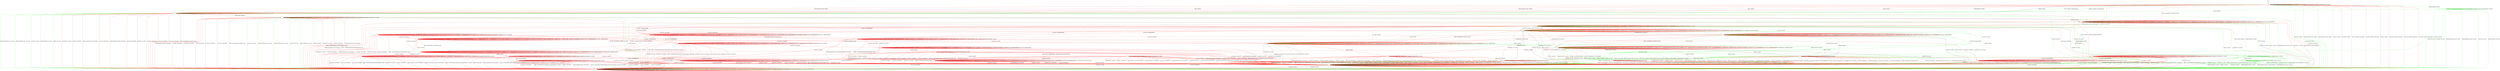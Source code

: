 digraph "" {
	graph ["Incoming time"=0.15801620483398438,
		"Outgoing time"=0.22756004333496094,
		Output="{'States': 36, 'Transitions': 837, 'Filename': '../results/ssh/OpenSSH-DropBear-cvc4-5.dot'}",
		Reference="{'States': 32, 'Transitions': 683, 'Filename': '../subjects/ssh/OpenSSH.dot'}",
		Solver=cvc4,
		Updated="{'States': 18, 'Transitions': 222, 'Filename': '../subjects/ssh/DropBear.dot'}",
		"f-measure"=0.15027624309392265,
		precision=0.3063063063063063,
		recall=0.09956076134699854
	];
	a -> a	[key=0,
		label="CH_CLOSE / CH_NONE"];
	a -> a	[key=1,
		label="CH_REQUEST_PTY / CH_NONE"];
	a -> a	[key=2,
		label="CH_EOF / CH_NONE"];
	a -> a	[key=3,
		label="CH_DATA / CH_NONE"];
	a -> a	[key=4,
		color=green,
		label="NEWKEYS / UNIMPLEMENTED"];
	a -> a	[key=5,
		color=red,
		label="CH_WINDOW_ADJUST / CH_NONE"];
	a -> a	[key=6,
		color=red,
		label="DEBUG / NO_RESP"];
	a -> a	[key=7,
		color=red,
		label="CH_EXTENDED_DATA / CH_NONE"];
	a -> a	[key=8,
		color=red,
		label="IGNORE / NO_RESP"];
	a -> a	[key=9,
		color=red,
		label="UNIMPLEMENTED / NO_RESP"];
	a -> b	[key=0,
		color=green,
		label="CH_OPEN / NO_CONN"];
	a -> b	[key=1,
		color=red,
		label="CH_OPEN / DISCONNECT"];
	a -> j	[key=0,
		color=green,
		label="UA_PK_NOK / NO_CONN"];
	a -> j	[key=1,
		color=green,
		label="SERVICE_REQUEST_AUTH / NO_CONN"];
	a -> j	[key=2,
		color=green,
		label="SERVICE_REQUEST_CONN / NO_CONN"];
	a -> j	[key=3,
		color=green,
		label="UA_PK_OK / NO_CONN"];
	a -> j	[key=4,
		color=green,
		label="KEXINIT_PROCEED / NO_CONN"];
	a -> j	[key=5,
		color=green,
		label="KEXINIT / NO_CONN"];
	a -> j	[key=6,
		color=red,
		label="DISCONNECT / NO_CONN"];
	a -> j	[key=7,
		color=red,
		label="KEXINIT / DISCONNECT"];
	a -> j	[key=8,
		color=red,
		label="SERVICE_REQUEST_AUTH / DISCONNECT"];
	a -> j	[key=9,
		color=red,
		label="UA_PK_OK / DISCONNECT"];
	a -> j	[key=10,
		color=red,
		label="SERVICE_REQUEST_CONN / DISCONNECT"];
	a -> j	[key=11,
		color=red,
		label="UA_NONE / DISCONNECT"];
	a -> j	[key=12,
		color=red,
		label="NEWKEYS / NO_CONN"];
	a -> j	[key=13,
		color=red,
		label="UA_PK_NOK / DISCONNECT"];
	a -> j	[key=14,
		color=red,
		label="UA_PW_OK / DISCONNECT"];
	a -> j	[key=15,
		color=red,
		label="UA_PW_NOK / DISCONNECT"];
	a -> j	[key=16,
		color=red,
		label="REKEY / DISCONNECT|NO_CONN|NO_CONN"];
	a -> l	[key=0,
		label="KEX30 / KEX31+NEWKEYS"];
	b -> b	[key=0,
		label="KEXINIT / NO_CONN"];
	b -> b	[key=1,
		label="SERVICE_REQUEST_AUTH / NO_CONN"];
	b -> b	[key=2,
		label="UA_PK_OK / NO_CONN"];
	b -> b	[key=3,
		label="SERVICE_REQUEST_CONN / NO_CONN"];
	b -> b	[key=4,
		label="NEWKEYS / NO_CONN"];
	b -> b	[key=5,
		label="UA_PK_NOK / NO_CONN"];
	b -> b	[key=6,
		label="CH_OPEN / CH_MAX"];
	b -> b	[key=7,
		label="CH_REQUEST_PTY / NO_CONN"];
	b -> b	[key=8,
		label="KEX30 / NO_CONN"];
	b -> b	[key=9,
		label="CH_EOF / NO_CONN"];
	b -> b	[key=10,
		label="CH_DATA / NO_CONN"];
	b -> b	[key=11,
		color=green,
		label="KEXINIT_PROCEED / NO_CONN"];
	b -> b	[key=12,
		color=red,
		label="DISCONNECT / NO_CONN"];
	b -> b	[key=13,
		color=red,
		label="CH_WINDOW_ADJUST / NO_CONN"];
	b -> b	[key=14,
		color=red,
		label="DEBUG / NO_CONN"];
	b -> b	[key=15,
		color=red,
		label="UA_NONE / NO_CONN"];
	b -> b	[key=16,
		color=red,
		label="CH_EXTENDED_DATA / NO_CONN"];
	b -> b	[key=17,
		color=red,
		label="IGNORE / NO_CONN"];
	b -> b	[key=18,
		color=red,
		label="UNIMPLEMENTED / NO_CONN"];
	b -> b	[key=19,
		color=red,
		label="UA_PW_OK / NO_CONN"];
	b -> b	[key=20,
		color=red,
		label="UA_PW_NOK / NO_CONN"];
	b -> b	[key=21,
		color=red,
		label="REKEY / NO_CONN|NO_CONN|NO_CONN"];
	b -> j	[key=0,
		label="CH_CLOSE / NO_CONN"];
	c -> b	[key=0,
		label="NEWKEYS / NO_CONN"];
	c -> b	[key=1,
		color=green,
		label="KEX30 / NO_CONN"];
	c -> b	[key=2,
		color=green,
		label="CH_REQUEST_PTY / NO_CONN"];
	c -> b	[key=3,
		color=green,
		label="CH_DATA / NO_CONN"];
	c -> b	[key=4,
		color=red,
		label="DISCONNECT / NO_CONN"];
	c -> b	[key=5,
		color=red,
		label="CH_REQUEST_PTY / DISCONNECT"];
	c -> c	[key=0,
		label="CH_OPEN / CH_MAX"];
	c -> c	[key=1,
		label="CH_EOF / NO_RESP"];
	c -> c	[key=2,
		color=green,
		label="UA_PK_NOK / NO_RESP"];
	c -> c	[key=3,
		color=green,
		label="SERVICE_REQUEST_AUTH / SERVICE_ACCEPT"];
	c -> c	[key=4,
		color=green,
		label="SERVICE_REQUEST_CONN / SERVICE_ACCEPT"];
	c -> c	[key=5,
		color=green,
		label="UA_PK_OK / NO_RESP"];
	c -> c	[key=6,
		color=red,
		label="SERVICE_REQUEST_AUTH / NO_RESP"];
	c -> c	[key=7,
		color=red,
		label="CH_WINDOW_ADJUST / NO_RESP"];
	c -> c	[key=8,
		color=red,
		label="DEBUG / NO_RESP"];
	c -> c	[key=9,
		color=red,
		label="UA_PK_OK / UNIMPLEMENTED"];
	c -> c	[key=10,
		color=red,
		label="SERVICE_REQUEST_CONN / NO_RESP"];
	c -> c	[key=11,
		color=red,
		label="UA_NONE / UNIMPLEMENTED"];
	c -> c	[key=12,
		color=red,
		label="CH_EXTENDED_DATA / NO_RESP"];
	c -> c	[key=13,
		color=red,
		label="UA_PK_NOK / UNIMPLEMENTED"];
	c -> c	[key=14,
		color=red,
		label="KEX30 / NO_RESP"];
	c -> c	[key=15,
		color=red,
		label="IGNORE / NO_RESP"];
	c -> c	[key=16,
		color=red,
		label="CH_DATA / NO_RESP"];
	c -> c	[key=17,
		color=red,
		label="UNIMPLEMENTED / NO_RESP"];
	c -> c	[key=18,
		color=red,
		label="UA_PW_OK / UNIMPLEMENTED"];
	c -> c	[key=19,
		color=red,
		label="UA_PW_NOK / UNIMPLEMENTED"];
	c -> c	[key=20,
		color=red,
		label="REKEY / KEXINIT|KEX31+NEWKEYS|NO_RESP"];
	c -> f	[key=0,
		color=green,
		label="CH_CLOSE / NO_RESP"];
	c -> g	[key=0,
		label="KEXINIT / KEXINIT"];
	r	[color=green];
	c -> r	[key=0,
		color=green,
		label="KEXINIT_PROCEED / KEXINIT"];
	z	[color=red];
	c -> z	[key=0,
		color=red,
		label="CH_CLOSE / CH_CLOSE"];
	d -> b	[key=0,
		label="NEWKEYS / NO_CONN"];
	d -> b	[key=1,
		color=green,
		label="KEX30 / NO_CONN"];
	d -> b	[key=2,
		color=red,
		label="DISCONNECT / NO_CONN"];
	d -> c	[key=0,
		color=red,
		label="CH_REQUEST_PTY / CH_SUCCESS"];
	d -> d	[key=0,
		label="CH_OPEN / CH_MAX"];
	d -> d	[key=1,
		label="CH_DATA / NO_RESP"];
	d -> d	[key=2,
		color=green,
		label="UA_PK_NOK / NO_RESP"];
	d -> d	[key=3,
		color=green,
		label="SERVICE_REQUEST_AUTH / SERVICE_ACCEPT"];
	d -> d	[key=4,
		color=green,
		label="SERVICE_REQUEST_CONN / SERVICE_ACCEPT"];
	d -> d	[key=5,
		color=green,
		label="UA_PK_OK / NO_RESP"];
	d -> d	[key=6,
		color=red,
		label="SERVICE_REQUEST_AUTH / NO_RESP"];
	d -> d	[key=7,
		color=red,
		label="CH_WINDOW_ADJUST / NO_RESP"];
	d -> d	[key=8,
		color=red,
		label="DEBUG / NO_RESP"];
	d -> d	[key=9,
		color=red,
		label="UA_PK_OK / UNIMPLEMENTED"];
	d -> d	[key=10,
		color=red,
		label="SERVICE_REQUEST_CONN / NO_RESP"];
	d -> d	[key=11,
		color=red,
		label="UA_NONE / UNIMPLEMENTED"];
	d -> d	[key=12,
		color=red,
		label="CH_EXTENDED_DATA / NO_RESP"];
	d -> d	[key=13,
		color=red,
		label="UA_PK_NOK / UNIMPLEMENTED"];
	d -> d	[key=14,
		color=red,
		label="KEX30 / NO_RESP"];
	d -> d	[key=15,
		color=red,
		label="IGNORE / NO_RESP"];
	d -> d	[key=16,
		color=red,
		label="CH_EOF / NO_RESP"];
	d -> d	[key=17,
		color=red,
		label="UNIMPLEMENTED / NO_RESP"];
	d -> d	[key=18,
		color=red,
		label="UA_PW_OK / UNIMPLEMENTED"];
	d -> d	[key=19,
		color=red,
		label="UA_PW_NOK / UNIMPLEMENTED"];
	d -> d	[key=20,
		color=red,
		label="REKEY / KEXINIT|KEX31+NEWKEYS|NO_RESP"];
	d -> f	[key=0,
		color=green,
		label="CH_CLOSE / CH_EOF"];
	d -> g	[key=0,
		color=green,
		label="KEXINIT / KEXINIT"];
	d -> i	[key=0,
		color=green,
		label="CH_REQUEST_PTY / CH_SUCCESS"];
	d -> m	[key=0,
		color=green,
		label="CH_EOF / CH_EOF"];
	d -> r	[key=0,
		color=green,
		label="KEXINIT_PROCEED / KEXINIT"];
	d -> z	[key=0,
		color=red,
		label="CH_CLOSE / CH_CLOSE"];
	ff	[color=red];
	d -> ff	[key=0,
		color=red,
		label="KEXINIT / KEXINIT"];
	e -> b	[key=0,
		color=green,
		label="UA_PK_NOK / NO_CONN"];
	e -> b	[key=1,
		color=green,
		label="SERVICE_REQUEST_AUTH / NO_CONN"];
	e -> b	[key=2,
		color=green,
		label="SERVICE_REQUEST_CONN / NO_CONN"];
	e -> b	[key=3,
		color=green,
		label="CH_REQUEST_PTY / NO_CONN"];
	e -> b	[key=4,
		color=green,
		label="CH_DATA / NO_CONN"];
	e -> b	[key=5,
		color=green,
		label="UA_PK_OK / NO_CONN"];
	e -> b	[key=6,
		color=green,
		label="KEXINIT_PROCEED / NO_CONN"];
	e -> b	[key=7,
		color=green,
		label="KEXINIT / NO_CONN"];
	e -> b	[key=8,
		color=green,
		label="CH_EOF / NO_CONN"];
	e -> b	[key=9,
		color=red,
		label="DISCONNECT / NO_CONN"];
	e -> b	[key=10,
		color=red,
		label="KEXINIT / DISCONNECT"];
	e -> b	[key=11,
		color=red,
		label="SERVICE_REQUEST_AUTH / DISCONNECT"];
	e -> b	[key=12,
		color=red,
		label="CH_WINDOW_ADJUST / DISCONNECT"];
	e -> b	[key=13,
		color=red,
		label="UA_PK_OK / DISCONNECT"];
	e -> b	[key=14,
		color=red,
		label="SERVICE_REQUEST_CONN / DISCONNECT"];
	e -> b	[key=15,
		color=red,
		label="UA_NONE / DISCONNECT"];
	e -> b	[key=16,
		color=red,
		label="CH_EXTENDED_DATA / DISCONNECT"];
	e -> b	[key=17,
		color=red,
		label="UA_PK_NOK / DISCONNECT"];
	e -> b	[key=18,
		color=red,
		label="CH_REQUEST_PTY / DISCONNECT"];
	e -> b	[key=19,
		color=red,
		label="KEX30 / DISCONNECT"];
	e -> b	[key=20,
		color=red,
		label="CH_EOF / DISCONNECT"];
	e -> b	[key=21,
		color=red,
		label="CH_DATA / DISCONNECT"];
	e -> b	[key=22,
		color=red,
		label="UA_PW_OK / DISCONNECT"];
	e -> b	[key=23,
		color=red,
		label="UA_PW_NOK / DISCONNECT"];
	e -> b	[key=24,
		color=red,
		label="REKEY / DISCONNECT|NO_CONN|NO_CONN"];
	e -> d	[key=0,
		label="NEWKEYS / NO_RESP"];
	e -> e	[key=0,
		label="CH_OPEN / CH_MAX"];
	e -> e	[key=1,
		color=green,
		label="KEX30 / UNIMPLEMENTED"];
	e -> e	[key=2,
		color=red,
		label="DEBUG / NO_RESP"];
	e -> e	[key=3,
		color=red,
		label="IGNORE / NO_RESP"];
	e -> e	[key=4,
		color=red,
		label="UNIMPLEMENTED / NO_RESP"];
	e -> j	[key=0,
		color=green,
		label="CH_CLOSE / NO_CONN"];
	e -> j	[key=1,
		color=red,
		label="CH_CLOSE / DISCONNECT"];
	f -> d	[key=0,
		color=green,
		label="CH_OPEN / CH_OPEN_SUCCESS"];
	f -> f	[key=0,
		label="SERVICE_REQUEST_AUTH / SERVICE_ACCEPT"];
	f -> f	[key=1,
		label="CH_CLOSE / CH_NONE"];
	f -> f	[key=2,
		label="CH_REQUEST_PTY / CH_NONE"];
	f -> f	[key=3,
		label="CH_EOF / CH_NONE"];
	f -> f	[key=4,
		label="CH_DATA / CH_NONE"];
	f -> f	[key=5,
		color=green,
		label="UA_PK_NOK / NO_RESP"];
	f -> f	[key=6,
		color=green,
		label="SERVICE_REQUEST_CONN / SERVICE_ACCEPT"];
	f -> f	[key=7,
		color=green,
		label="UA_PK_OK / NO_RESP"];
	f -> f	[key=8,
		color=red,
		label="KEXINIT / UNIMPLEMENTED"];
	f -> f	[key=9,
		color=red,
		label="CH_WINDOW_ADJUST / CH_NONE"];
	f -> f	[key=10,
		color=red,
		label="DEBUG / NO_RESP"];
	f -> f	[key=11,
		color=red,
		label="CH_EXTENDED_DATA / CH_NONE"];
	f -> f	[key=12,
		color=red,
		label="KEX30 / UNIMPLEMENTED"];
	f -> f	[key=13,
		color=red,
		label="IGNORE / NO_RESP"];
	f -> f	[key=14,
		color=red,
		label="UNIMPLEMENTED / NO_RESP"];
	f -> j	[key=0,
		label="NEWKEYS / NO_CONN"];
	f -> j	[key=1,
		color=green,
		label="KEX30 / NO_CONN"];
	f -> j	[key=2,
		color=red,
		label="DISCONNECT / NO_CONN"];
	f -> j	[key=3,
		color=red,
		label="SERVICE_REQUEST_CONN / DISCONNECT"];
	f -> j	[key=4,
		color=red,
		label="REKEY / UNIMPLEMENTED|UNIMPLEMENTED|NO_CONN"];
	p	[color=green];
	f -> p	[key=0,
		color=green,
		label="KEXINIT_PROCEED / KEXINIT"];
	q	[color=green];
	f -> q	[key=0,
		color=green,
		label="KEXINIT / KEXINIT"];
	t	[color=red];
	f -> t	[key=0,
		color=red,
		label="UA_PK_OK / UA_SUCCESS"];
	f -> t	[key=1,
		color=red,
		label="UA_PW_OK / UA_SUCCESS"];
	u	[color=red];
	f -> u	[key=0,
		color=red,
		label="UA_PW_NOK / UA_FAILURE"];
	v	[color=red];
	f -> v	[key=0,
		color=red,
		label="UA_NONE / UA_FAILURE"];
	w	[color=red];
	f -> w	[key=0,
		color=red,
		label="UA_PK_NOK / UA_FAILURE"];
	x	[color=red];
	f -> x	[key=0,
		color=red,
		label="CH_OPEN / UNIMPLEMENTED"];
	g -> b	[key=0,
		color=green,
		label="UA_PK_NOK / NO_CONN"];
	g -> b	[key=1,
		color=green,
		label="SERVICE_REQUEST_AUTH / NO_CONN"];
	g -> b	[key=2,
		color=green,
		label="SERVICE_REQUEST_CONN / NO_CONN"];
	g -> b	[key=3,
		color=green,
		label="NEWKEYS / UNIMPLEMENTED"];
	g -> b	[key=4,
		color=green,
		label="CH_REQUEST_PTY / NO_CONN"];
	g -> b	[key=5,
		color=green,
		label="CH_DATA / NO_CONN"];
	g -> b	[key=6,
		color=green,
		label="UA_PK_OK / NO_CONN"];
	g -> b	[key=7,
		color=green,
		label="KEXINIT_PROCEED / NO_CONN"];
	g -> b	[key=8,
		color=green,
		label="KEXINIT / NO_CONN"];
	g -> b	[key=9,
		color=green,
		label="CH_EOF / NO_CONN"];
	g -> b	[key=10,
		color=red,
		label="DISCONNECT / NO_CONN"];
	g -> b	[key=11,
		color=red,
		label="KEXINIT / DISCONNECT"];
	g -> b	[key=12,
		color=red,
		label="SERVICE_REQUEST_AUTH / DISCONNECT"];
	g -> b	[key=13,
		color=red,
		label="CH_WINDOW_ADJUST / DISCONNECT"];
	g -> b	[key=14,
		color=red,
		label="UA_PK_OK / DISCONNECT"];
	g -> b	[key=15,
		color=red,
		label="SERVICE_REQUEST_CONN / DISCONNECT"];
	g -> b	[key=16,
		color=red,
		label="UA_NONE / DISCONNECT"];
	g -> b	[key=17,
		color=red,
		label="CH_EXTENDED_DATA / DISCONNECT"];
	g -> b	[key=18,
		color=red,
		label="NEWKEYS / NO_CONN"];
	g -> b	[key=19,
		color=red,
		label="UA_PK_NOK / DISCONNECT"];
	g -> b	[key=20,
		color=red,
		label="CH_REQUEST_PTY / DISCONNECT"];
	g -> b	[key=21,
		color=red,
		label="CH_EOF / DISCONNECT"];
	g -> b	[key=22,
		color=red,
		label="CH_DATA / DISCONNECT"];
	g -> b	[key=23,
		color=red,
		label="UA_PW_OK / DISCONNECT"];
	g -> b	[key=24,
		color=red,
		label="UA_PW_NOK / DISCONNECT"];
	g -> b	[key=25,
		color=red,
		label="REKEY / DISCONNECT|NO_CONN|NO_CONN"];
	g -> e	[key=0,
		color=green,
		label="KEX30 / KEX31+NEWKEYS"];
	g -> g	[key=0,
		label="CH_OPEN / CH_MAX"];
	g -> g	[key=1,
		color=red,
		label="DEBUG / NO_RESP"];
	g -> g	[key=2,
		color=red,
		label="IGNORE / NO_RESP"];
	g -> g	[key=3,
		color=red,
		label="UNIMPLEMENTED / NO_RESP"];
	g -> j	[key=0,
		color=green,
		label="CH_CLOSE / NO_CONN"];
	g -> j	[key=1,
		color=red,
		label="CH_CLOSE / DISCONNECT"];
	jj	[color=red];
	g -> jj	[key=0,
		color=red,
		label="KEX30 / KEX31+NEWKEYS"];
	h -> k	[key=0];
	i -> b	[key=0,
		label="NEWKEYS / NO_CONN"];
	i -> b	[key=1,
		color=green,
		label="KEX30 / NO_CONN"];
	i -> b	[key=2,
		color=green,
		label="CH_REQUEST_PTY / NO_CONN"];
	i -> b	[key=3,
		color=red,
		label="DISCONNECT / NO_CONN"];
	i -> b	[key=4,
		color=red,
		label="CH_REQUEST_PTY / DISCONNECT"];
	i -> c	[key=0,
		color=green,
		label="CH_EOF / CH_EOF"];
	i -> c	[key=1,
		color=red,
		label="REKEY / KEXINIT|KEX31+NEWKEYS|NO_RESP"];
	i -> f	[key=0,
		color=green,
		label="CH_CLOSE / CH_EOF"];
	i -> g	[key=0,
		label="KEXINIT / KEXINIT"];
	i -> i	[key=0,
		label="CH_OPEN / CH_MAX"];
	i -> i	[key=1,
		label="CH_DATA / NO_RESP"];
	i -> i	[key=2,
		color=green,
		label="UA_PK_NOK / NO_RESP"];
	i -> i	[key=3,
		color=green,
		label="SERVICE_REQUEST_AUTH / SERVICE_ACCEPT"];
	i -> i	[key=4,
		color=green,
		label="SERVICE_REQUEST_CONN / SERVICE_ACCEPT"];
	i -> i	[key=5,
		color=green,
		label="UA_PK_OK / NO_RESP"];
	i -> i	[key=6,
		color=red,
		label="SERVICE_REQUEST_AUTH / UNIMPLEMENTED"];
	i -> i	[key=7,
		color=red,
		label="CH_WINDOW_ADJUST / NO_RESP"];
	i -> i	[key=8,
		color=red,
		label="DEBUG / NO_RESP"];
	i -> i	[key=9,
		color=red,
		label="UA_PK_OK / UNIMPLEMENTED"];
	i -> i	[key=10,
		color=red,
		label="SERVICE_REQUEST_CONN / UNIMPLEMENTED"];
	i -> i	[key=11,
		color=red,
		label="UA_NONE / UNIMPLEMENTED"];
	i -> i	[key=12,
		color=red,
		label="CH_EXTENDED_DATA / NO_RESP"];
	i -> i	[key=13,
		color=red,
		label="UA_PK_NOK / UNIMPLEMENTED"];
	i -> i	[key=14,
		color=red,
		label="KEX30 / UNIMPLEMENTED"];
	i -> i	[key=15,
		color=red,
		label="IGNORE / NO_RESP"];
	i -> i	[key=16,
		color=red,
		label="CH_EOF / NO_RESP"];
	i -> i	[key=17,
		color=red,
		label="UNIMPLEMENTED / NO_RESP"];
	i -> i	[key=18,
		color=red,
		label="UA_PW_OK / UNIMPLEMENTED"];
	i -> i	[key=19,
		color=red,
		label="UA_PW_NOK / UNIMPLEMENTED"];
	i -> r	[key=0,
		color=green,
		label="KEXINIT_PROCEED / KEXINIT"];
	i -> t	[key=0,
		color=red,
		label="CH_CLOSE / CH_CLOSE"];
	j -> b	[key=0,
		label="CH_OPEN / NO_CONN"];
	j -> j	[key=0,
		label="KEXINIT / NO_CONN"];
	j -> j	[key=1,
		label="SERVICE_REQUEST_AUTH / NO_CONN"];
	j -> j	[key=2,
		label="UA_PK_OK / NO_CONN"];
	j -> j	[key=3,
		label="SERVICE_REQUEST_CONN / NO_CONN"];
	j -> j	[key=4,
		label="NEWKEYS / NO_CONN"];
	j -> j	[key=5,
		label="UA_PK_NOK / NO_CONN"];
	j -> j	[key=6,
		label="CH_CLOSE / CH_NONE"];
	j -> j	[key=7,
		label="CH_REQUEST_PTY / CH_NONE"];
	j -> j	[key=8,
		label="KEX30 / NO_CONN"];
	j -> j	[key=9,
		label="CH_EOF / CH_NONE"];
	j -> j	[key=10,
		label="CH_DATA / CH_NONE"];
	j -> j	[key=11,
		color=green,
		label="KEXINIT_PROCEED / NO_CONN"];
	j -> j	[key=12,
		color=red,
		label="DISCONNECT / NO_CONN"];
	j -> j	[key=13,
		color=red,
		label="CH_WINDOW_ADJUST / CH_NONE"];
	j -> j	[key=14,
		color=red,
		label="DEBUG / NO_CONN"];
	j -> j	[key=15,
		color=red,
		label="UA_NONE / NO_CONN"];
	j -> j	[key=16,
		color=red,
		label="CH_EXTENDED_DATA / CH_NONE"];
	j -> j	[key=17,
		color=red,
		label="IGNORE / NO_CONN"];
	j -> j	[key=18,
		color=red,
		label="UNIMPLEMENTED / NO_CONN"];
	j -> j	[key=19,
		color=red,
		label="UA_PW_OK / NO_CONN"];
	j -> j	[key=20,
		color=red,
		label="UA_PW_NOK / NO_CONN"];
	j -> j	[key=21,
		color=red,
		label="REKEY / NO_CONN|NO_CONN|NO_CONN"];
	k -> a	[key=0,
		label="KEXINIT / KEXINIT"];
	k -> a	[key=1,
		color=green,
		label="KEX30 / KEXINIT+UNIMPLEMENTED"];
	k -> a	[key=2,
		color=green,
		label="NEWKEYS / KEXINIT+UNIMPLEMENTED"];
	k -> a	[key=3,
		color=red,
		label="SERVICE_REQUEST_AUTH / KEXINIT"];
	k -> a	[key=4,
		color=red,
		label="DEBUG / KEXINIT"];
	k -> a	[key=5,
		color=red,
		label="SERVICE_REQUEST_CONN / KEXINIT"];
	k -> a	[key=6,
		color=red,
		label="KEX30 / KEXINIT"];
	k -> a	[key=7,
		color=red,
		label="IGNORE / KEXINIT"];
	k -> a	[key=8,
		color=red,
		label="UNIMPLEMENTED / KEXINIT"];
	k -> b	[key=0,
		color=green,
		label="CH_OPEN / KEXINIT"];
	k -> b	[key=1,
		color=red,
		label="CH_OPEN / KEXINIT+DISCONNECT"];
	k -> j	[key=0,
		color=green,
		label="UA_PK_NOK / KEXINIT"];
	k -> j	[key=1,
		color=green,
		label="SERVICE_REQUEST_AUTH / KEXINIT"];
	k -> j	[key=2,
		color=green,
		label="SERVICE_REQUEST_CONN / KEXINIT"];
	k -> j	[key=3,
		color=green,
		label="UA_PK_OK / KEXINIT"];
	k -> j	[key=4,
		color=red,
		label="DISCONNECT / KEXINIT"];
	k -> j	[key=5,
		color=red,
		label="UA_PK_OK / KEXINIT+DISCONNECT"];
	k -> j	[key=6,
		color=red,
		label="UA_NONE / KEXINIT+DISCONNECT"];
	k -> j	[key=7,
		color=red,
		label="NEWKEYS / KEXINIT"];
	k -> j	[key=8,
		color=red,
		label="UA_PK_NOK / KEXINIT+DISCONNECT"];
	k -> j	[key=9,
		color=red,
		label="UA_PW_OK / KEXINIT+DISCONNECT"];
	k -> j	[key=10,
		color=red,
		label="UA_PW_NOK / KEXINIT+DISCONNECT"];
	k -> k	[key=0,
		label="CH_CLOSE / CH_NONE"];
	k -> k	[key=1,
		label="CH_REQUEST_PTY / CH_NONE"];
	k -> k	[key=2,
		label="CH_EOF / CH_NONE"];
	k -> k	[key=3,
		label="CH_DATA / CH_NONE"];
	k -> k	[key=4,
		color=red,
		label="CH_WINDOW_ADJUST / CH_NONE"];
	k -> k	[key=5,
		color=red,
		label="CH_EXTENDED_DATA / CH_NONE"];
	k -> n	[key=0,
		color=red,
		label="REKEY / KEXINIT|KEX31+NEWKEYS|NO_RESP"];
	o	[color=green];
	k -> o	[key=0,
		color=green,
		label="KEXINIT_PROCEED / KEXINIT"];
	l -> b	[key=0,
		color=green,
		label="CH_OPEN / NO_CONN"];
	l -> b	[key=1,
		color=red,
		label="CH_OPEN / DISCONNECT"];
	l -> j	[key=0,
		color=green,
		label="UA_PK_NOK / NO_CONN"];
	l -> j	[key=1,
		color=green,
		label="SERVICE_REQUEST_AUTH / NO_CONN"];
	l -> j	[key=2,
		color=green,
		label="SERVICE_REQUEST_CONN / NO_CONN"];
	l -> j	[key=3,
		color=green,
		label="UA_PK_OK / NO_CONN"];
	l -> j	[key=4,
		color=green,
		label="KEXINIT_PROCEED / NO_CONN"];
	l -> j	[key=5,
		color=green,
		label="KEXINIT / NO_CONN"];
	l -> j	[key=6,
		color=red,
		label="DISCONNECT / NO_CONN"];
	l -> j	[key=7,
		color=red,
		label="KEXINIT / DISCONNECT"];
	l -> j	[key=8,
		color=red,
		label="SERVICE_REQUEST_AUTH / DISCONNECT"];
	l -> j	[key=9,
		color=red,
		label="UA_PK_OK / DISCONNECT"];
	l -> j	[key=10,
		color=red,
		label="SERVICE_REQUEST_CONN / DISCONNECT"];
	l -> j	[key=11,
		color=red,
		label="UA_NONE / DISCONNECT"];
	l -> j	[key=12,
		color=red,
		label="UA_PK_NOK / DISCONNECT"];
	l -> j	[key=13,
		color=red,
		label="KEX30 / DISCONNECT"];
	l -> j	[key=14,
		color=red,
		label="UA_PW_OK / DISCONNECT"];
	l -> j	[key=15,
		color=red,
		label="UA_PW_NOK / DISCONNECT"];
	l -> j	[key=16,
		color=red,
		label="REKEY / DISCONNECT|NO_CONN|NO_CONN"];
	l -> l	[key=0,
		label="CH_CLOSE / CH_NONE"];
	l -> l	[key=1,
		label="CH_REQUEST_PTY / CH_NONE"];
	l -> l	[key=2,
		label="CH_EOF / CH_NONE"];
	l -> l	[key=3,
		label="CH_DATA / CH_NONE"];
	l -> l	[key=4,
		color=green,
		label="KEX30 / UNIMPLEMENTED"];
	l -> l	[key=5,
		color=red,
		label="CH_WINDOW_ADJUST / CH_NONE"];
	l -> l	[key=6,
		color=red,
		label="DEBUG / NO_RESP"];
	l -> l	[key=7,
		color=red,
		label="CH_EXTENDED_DATA / CH_NONE"];
	l -> l	[key=8,
		color=red,
		label="IGNORE / NO_RESP"];
	l -> l	[key=9,
		color=red,
		label="UNIMPLEMENTED / NO_RESP"];
	l -> n	[key=0,
		label="NEWKEYS / NO_RESP"];
	m -> b	[key=0,
		label="NEWKEYS / NO_CONN"];
	m -> b	[key=1,
		color=green,
		label="KEX30 / NO_CONN"];
	m -> b	[key=2,
		color=green,
		label="CH_DATA / NO_CONN"];
	m -> b	[key=3,
		color=red,
		label="DISCONNECT / NO_CONN"];
	m -> c	[key=0,
		color=green,
		label="CH_REQUEST_PTY / CH_SUCCESS"];
	m -> d	[key=0,
		color=red,
		label="REKEY / KEXINIT|KEX31+NEWKEYS|NO_RESP"];
	m -> f	[key=0,
		color=green,
		label="CH_CLOSE / NO_RESP"];
	m -> g	[key=0,
		color=green,
		label="KEXINIT / KEXINIT"];
	m -> i	[key=0,
		color=red,
		label="CH_REQUEST_PTY / CH_SUCCESS"];
	m -> m	[key=0,
		label="CH_OPEN / CH_MAX"];
	m -> m	[key=1,
		label="CH_EOF / NO_RESP"];
	m -> m	[key=2,
		color=green,
		label="UA_PK_NOK / NO_RESP"];
	m -> m	[key=3,
		color=green,
		label="SERVICE_REQUEST_AUTH / SERVICE_ACCEPT"];
	m -> m	[key=4,
		color=green,
		label="SERVICE_REQUEST_CONN / SERVICE_ACCEPT"];
	m -> m	[key=5,
		color=green,
		label="UA_PK_OK / NO_RESP"];
	m -> m	[key=6,
		color=red,
		label="SERVICE_REQUEST_AUTH / UNIMPLEMENTED"];
	m -> m	[key=7,
		color=red,
		label="CH_WINDOW_ADJUST / NO_RESP"];
	m -> m	[key=8,
		color=red,
		label="DEBUG / NO_RESP"];
	m -> m	[key=9,
		color=red,
		label="UA_PK_OK / UNIMPLEMENTED"];
	m -> m	[key=10,
		color=red,
		label="SERVICE_REQUEST_CONN / UNIMPLEMENTED"];
	m -> m	[key=11,
		color=red,
		label="UA_NONE / UNIMPLEMENTED"];
	m -> m	[key=12,
		color=red,
		label="CH_EXTENDED_DATA / NO_RESP"];
	m -> m	[key=13,
		color=red,
		label="UA_PK_NOK / UNIMPLEMENTED"];
	m -> m	[key=14,
		color=red,
		label="KEX30 / UNIMPLEMENTED"];
	m -> m	[key=15,
		color=red,
		label="IGNORE / NO_RESP"];
	m -> m	[key=16,
		color=red,
		label="CH_DATA / NO_RESP"];
	m -> m	[key=17,
		color=red,
		label="UNIMPLEMENTED / NO_RESP"];
	m -> m	[key=18,
		color=red,
		label="UA_PW_OK / UNIMPLEMENTED"];
	m -> m	[key=19,
		color=red,
		label="UA_PW_NOK / UNIMPLEMENTED"];
	m -> r	[key=0,
		color=green,
		label="KEXINIT_PROCEED / KEXINIT"];
	m -> t	[key=0,
		color=red,
		label="CH_CLOSE / CH_CLOSE"];
	m -> ff	[key=0,
		color=red,
		label="KEXINIT / KEXINIT"];
	n -> b	[key=0,
		color=green,
		label="CH_OPEN / NO_CONN"];
	n -> f	[key=0,
		color=green,
		label="UA_PK_OK / UA_SUCCESS"];
	n -> f	[key=1,
		color=red,
		label="SERVICE_REQUEST_AUTH / SERVICE_ACCEPT"];
	n -> j	[key=0,
		label="NEWKEYS / NO_CONN"];
	n -> j	[key=1,
		color=green,
		label="KEX30 / NO_CONN"];
	n -> j	[key=2,
		color=green,
		label="SERVICE_REQUEST_CONN / NO_CONN"];
	n -> j	[key=3,
		color=red,
		label="DISCONNECT / NO_CONN"];
	n -> j	[key=4,
		color=red,
		label="SERVICE_REQUEST_CONN / DISCONNECT"];
	n -> j	[key=5,
		color=red,
		label="REKEY / UNIMPLEMENTED|UNIMPLEMENTED|NO_CONN"];
	n -> n	[key=0,
		label="CH_CLOSE / CH_NONE"];
	n -> n	[key=1,
		label="CH_REQUEST_PTY / CH_NONE"];
	n -> n	[key=2,
		label="CH_EOF / CH_NONE"];
	n -> n	[key=3,
		label="CH_DATA / CH_NONE"];
	n -> n	[key=4,
		color=green,
		label="UA_PK_NOK / UA_FAILURE"];
	n -> n	[key=5,
		color=green,
		label="SERVICE_REQUEST_AUTH / SERVICE_ACCEPT"];
	n -> n	[key=6,
		color=red,
		label="KEXINIT / UNIMPLEMENTED"];
	n -> n	[key=7,
		color=red,
		label="CH_WINDOW_ADJUST / CH_NONE"];
	n -> n	[key=8,
		color=red,
		label="DEBUG / NO_RESP"];
	n -> n	[key=9,
		color=red,
		label="UA_PK_OK / UNIMPLEMENTED"];
	n -> n	[key=10,
		color=red,
		label="UA_NONE / UNIMPLEMENTED"];
	n -> n	[key=11,
		color=red,
		label="CH_EXTENDED_DATA / CH_NONE"];
	n -> n	[key=12,
		color=red,
		label="UA_PK_NOK / UNIMPLEMENTED"];
	n -> n	[key=13,
		color=red,
		label="KEX30 / UNIMPLEMENTED"];
	n -> n	[key=14,
		color=red,
		label="IGNORE / NO_RESP"];
	n -> n	[key=15,
		color=red,
		label="UNIMPLEMENTED / NO_RESP"];
	n -> n	[key=16,
		color=red,
		label="UA_PW_OK / UNIMPLEMENTED"];
	n -> n	[key=17,
		color=red,
		label="UA_PW_NOK / UNIMPLEMENTED"];
	n -> p	[key=0,
		color=green,
		label="KEXINIT_PROCEED / KEXINIT"];
	n -> q	[key=0,
		color=green,
		label="KEXINIT / KEXINIT"];
	s	[color=red];
	n -> s	[key=0,
		color=red,
		label="CH_OPEN / UNIMPLEMENTED"];
	o -> a	[key=0,
		color=green,
		label="KEX30 / NO_RESP"];
	o -> b	[key=0,
		color=green,
		label="CH_OPEN / NO_CONN"];
	o -> j	[key=0,
		color=green,
		label="UA_PK_NOK / NO_CONN"];
	o -> j	[key=1,
		color=green,
		label="SERVICE_REQUEST_AUTH / NO_CONN"];
	o -> j	[key=2,
		color=green,
		label="SERVICE_REQUEST_CONN / NO_CONN"];
	o -> j	[key=3,
		color=green,
		label="UA_PK_OK / NO_CONN"];
	o -> j	[key=4,
		color=green,
		label="KEXINIT_PROCEED / NO_CONN"];
	o -> j	[key=5,
		color=green,
		label="KEXINIT / NO_CONN"];
	o -> o	[key=0,
		color=green,
		label="NEWKEYS / UNIMPLEMENTED"];
	o -> o	[key=1,
		color=green,
		label="CH_REQUEST_PTY / CH_NONE"];
	o -> o	[key=2,
		color=green,
		label="CH_DATA / CH_NONE"];
	o -> o	[key=3,
		color=green,
		label="CH_CLOSE / CH_NONE"];
	o -> o	[key=4,
		color=green,
		label="CH_EOF / CH_NONE"];
	p -> b	[key=0,
		color=green,
		label="CH_OPEN / NO_CONN"];
	p -> j	[key=0,
		color=green,
		label="UA_PK_NOK / NO_CONN"];
	p -> j	[key=1,
		color=green,
		label="SERVICE_REQUEST_AUTH / NO_CONN"];
	p -> j	[key=2,
		color=green,
		label="SERVICE_REQUEST_CONN / NO_CONN"];
	p -> j	[key=3,
		color=green,
		label="NEWKEYS / UNIMPLEMENTED"];
	p -> j	[key=4,
		color=green,
		label="UA_PK_OK / NO_CONN"];
	p -> j	[key=5,
		color=green,
		label="KEXINIT_PROCEED / NO_CONN"];
	p -> j	[key=6,
		color=green,
		label="KEXINIT / NO_CONN"];
	p -> p	[key=0,
		color=green,
		label="CH_REQUEST_PTY / CH_NONE"];
	p -> p	[key=1,
		color=green,
		label="CH_DATA / CH_NONE"];
	p -> p	[key=2,
		color=green,
		label="CH_CLOSE / CH_NONE"];
	p -> p	[key=3,
		color=green,
		label="CH_EOF / CH_NONE"];
	p -> q	[key=0,
		color=green,
		label="KEX30 / NO_RESP"];
	q -> b	[key=0,
		color=green,
		label="CH_OPEN / NO_CONN"];
	q -> j	[key=0,
		color=green,
		label="UA_PK_NOK / NO_CONN"];
	q -> j	[key=1,
		color=green,
		label="SERVICE_REQUEST_AUTH / NO_CONN"];
	q -> j	[key=2,
		color=green,
		label="SERVICE_REQUEST_CONN / NO_CONN"];
	q -> j	[key=3,
		color=green,
		label="NEWKEYS / UNIMPLEMENTED"];
	q -> j	[key=4,
		color=green,
		label="UA_PK_OK / NO_CONN"];
	q -> j	[key=5,
		color=green,
		label="KEXINIT_PROCEED / NO_CONN"];
	q -> j	[key=6,
		color=green,
		label="KEXINIT / NO_CONN"];
	q -> l	[key=0,
		color=green,
		label="KEX30 / KEX31+NEWKEYS"];
	q -> q	[key=0,
		color=green,
		label="CH_REQUEST_PTY / CH_NONE"];
	q -> q	[key=1,
		color=green,
		label="CH_DATA / CH_NONE"];
	q -> q	[key=2,
		color=green,
		label="CH_CLOSE / CH_NONE"];
	q -> q	[key=3,
		color=green,
		label="CH_EOF / CH_NONE"];
	r -> b	[key=0,
		color=green,
		label="UA_PK_NOK / NO_CONN"];
	r -> b	[key=1,
		color=green,
		label="SERVICE_REQUEST_AUTH / NO_CONN"];
	r -> b	[key=2,
		color=green,
		label="SERVICE_REQUEST_CONN / NO_CONN"];
	r -> b	[key=3,
		color=green,
		label="NEWKEYS / UNIMPLEMENTED"];
	r -> b	[key=4,
		color=green,
		label="CH_REQUEST_PTY / NO_CONN"];
	r -> b	[key=5,
		color=green,
		label="CH_DATA / NO_CONN"];
	r -> b	[key=6,
		color=green,
		label="UA_PK_OK / NO_CONN"];
	r -> b	[key=7,
		color=green,
		label="KEXINIT_PROCEED / NO_CONN"];
	r -> b	[key=8,
		color=green,
		label="KEXINIT / NO_CONN"];
	r -> b	[key=9,
		color=green,
		label="CH_EOF / NO_CONN"];
	r -> g	[key=0,
		color=green,
		label="KEX30 / NO_RESP"];
	r -> j	[key=0,
		color=green,
		label="CH_CLOSE / NO_CONN"];
	r -> r	[key=0,
		color=green,
		label="CH_OPEN / CH_MAX"];
	s -> b	[key=0,
		color=red,
		label="DISCONNECT / NO_CONN"];
	s -> b	[key=1,
		color=red,
		label="SERVICE_REQUEST_CONN / DISCONNECT"];
	s -> b	[key=2,
		color=red,
		label="NEWKEYS / NO_CONN"];
	s -> b	[key=3,
		color=red,
		label="REKEY / UNIMPLEMENTED|UNIMPLEMENTED|NO_CONN"];
	s -> n	[key=0,
		color=red,
		label="CH_CLOSE / UNIMPLEMENTED"];
	s -> s	[key=0,
		color=red,
		label="KEXINIT / UNIMPLEMENTED"];
	s -> s	[key=1,
		color=red,
		label="CH_WINDOW_ADJUST / UNIMPLEMENTED"];
	s -> s	[key=2,
		color=red,
		label="DEBUG / NO_RESP"];
	s -> s	[key=3,
		color=red,
		label="UA_PK_OK / UNIMPLEMENTED"];
	s -> s	[key=4,
		color=red,
		label="UA_NONE / UNIMPLEMENTED"];
	s -> s	[key=5,
		color=red,
		label="CH_EXTENDED_DATA / UNIMPLEMENTED"];
	s -> s	[key=6,
		color=red,
		label="UA_PK_NOK / UNIMPLEMENTED"];
	s -> s	[key=7,
		color=red,
		label="CH_OPEN / CH_MAX"];
	s -> s	[key=8,
		color=red,
		label="CH_REQUEST_PTY / UNIMPLEMENTED"];
	s -> s	[key=9,
		color=red,
		label="KEX30 / UNIMPLEMENTED"];
	s -> s	[key=10,
		color=red,
		label="IGNORE / NO_RESP"];
	s -> s	[key=11,
		color=red,
		label="CH_EOF / UNIMPLEMENTED"];
	s -> s	[key=12,
		color=red,
		label="CH_DATA / UNIMPLEMENTED"];
	s -> s	[key=13,
		color=red,
		label="UNIMPLEMENTED / NO_RESP"];
	s -> s	[key=14,
		color=red,
		label="UA_PW_OK / UNIMPLEMENTED"];
	s -> s	[key=15,
		color=red,
		label="UA_PW_NOK / UNIMPLEMENTED"];
	s -> x	[key=0,
		color=red,
		label="SERVICE_REQUEST_AUTH / SERVICE_ACCEPT"];
	t -> j	[key=0,
		color=red,
		label="DISCONNECT / NO_CONN"];
	t -> j	[key=1,
		color=red,
		label="NEWKEYS / NO_CONN"];
	t -> m	[key=0,
		color=red,
		label="CH_OPEN / CH_OPEN_SUCCESS"];
	t -> t	[key=0,
		color=red,
		label="SERVICE_REQUEST_AUTH / UNIMPLEMENTED"];
	t -> t	[key=1,
		color=red,
		label="CH_WINDOW_ADJUST / CH_NONE"];
	t -> t	[key=2,
		color=red,
		label="DEBUG / NO_RESP"];
	t -> t	[key=3,
		color=red,
		label="UA_PK_OK / UNIMPLEMENTED"];
	t -> t	[key=4,
		color=red,
		label="SERVICE_REQUEST_CONN / UNIMPLEMENTED"];
	t -> t	[key=5,
		color=red,
		label="UA_NONE / UNIMPLEMENTED"];
	t -> t	[key=6,
		color=red,
		label="CH_EXTENDED_DATA / CH_NONE"];
	t -> t	[key=7,
		color=red,
		label="UA_PK_NOK / UNIMPLEMENTED"];
	t -> t	[key=8,
		color=red,
		label="CH_CLOSE / CH_NONE"];
	t -> t	[key=9,
		color=red,
		label="CH_REQUEST_PTY / CH_NONE"];
	t -> t	[key=10,
		color=red,
		label="KEX30 / UNIMPLEMENTED"];
	t -> t	[key=11,
		color=red,
		label="IGNORE / NO_RESP"];
	t -> t	[key=12,
		color=red,
		label="CH_EOF / CH_NONE"];
	t -> t	[key=13,
		color=red,
		label="CH_DATA / CH_NONE"];
	t -> t	[key=14,
		color=red,
		label="UNIMPLEMENTED / NO_RESP"];
	t -> t	[key=15,
		color=red,
		label="UA_PW_OK / UNIMPLEMENTED"];
	t -> t	[key=16,
		color=red,
		label="UA_PW_NOK / UNIMPLEMENTED"];
	y	[color=red];
	t -> y	[key=0,
		color=red,
		label="KEXINIT / KEXINIT"];
	t -> z	[key=0,
		color=red,
		label="REKEY / KEXINIT|KEX31+NEWKEYS|NO_RESP"];
	u -> j	[key=0,
		color=red,
		label="DISCONNECT / NO_CONN"];
	u -> j	[key=1,
		color=red,
		label="UA_PK_OK / DISCONNECT"];
	u -> j	[key=2,
		color=red,
		label="SERVICE_REQUEST_CONN / DISCONNECT"];
	u -> j	[key=3,
		color=red,
		label="UA_NONE / DISCONNECT"];
	u -> j	[key=4,
		color=red,
		label="NEWKEYS / NO_CONN"];
	u -> j	[key=5,
		color=red,
		label="UA_PK_NOK / DISCONNECT"];
	u -> j	[key=6,
		color=red,
		label="REKEY / UNIMPLEMENTED|UNIMPLEMENTED|NO_CONN"];
	u -> t	[key=0,
		color=red,
		label="UA_PW_OK / UA_SUCCESS"];
	u -> u	[key=0,
		color=red,
		label="KEXINIT / UNIMPLEMENTED"];
	u -> u	[key=1,
		color=red,
		label="SERVICE_REQUEST_AUTH / SERVICE_ACCEPT"];
	u -> u	[key=2,
		color=red,
		label="CH_WINDOW_ADJUST / CH_NONE"];
	u -> u	[key=3,
		color=red,
		label="DEBUG / NO_RESP"];
	u -> u	[key=4,
		color=red,
		label="CH_EXTENDED_DATA / CH_NONE"];
	u -> u	[key=5,
		color=red,
		label="CH_CLOSE / CH_NONE"];
	u -> u	[key=6,
		color=red,
		label="CH_REQUEST_PTY / CH_NONE"];
	u -> u	[key=7,
		color=red,
		label="KEX30 / UNIMPLEMENTED"];
	u -> u	[key=8,
		color=red,
		label="IGNORE / NO_RESP"];
	u -> u	[key=9,
		color=red,
		label="CH_EOF / CH_NONE"];
	u -> u	[key=10,
		color=red,
		label="CH_DATA / CH_NONE"];
	u -> u	[key=11,
		color=red,
		label="UNIMPLEMENTED / NO_RESP"];
	u -> u	[key=12,
		color=red,
		label="UA_PW_NOK / UA_FAILURE"];
	aa	[color=red];
	u -> aa	[key=0,
		color=red,
		label="CH_OPEN / UNIMPLEMENTED"];
	v -> j	[key=0,
		color=red,
		label="DISCONNECT / NO_CONN"];
	v -> j	[key=1,
		color=red,
		label="UA_PK_OK / DISCONNECT"];
	v -> j	[key=2,
		color=red,
		label="SERVICE_REQUEST_CONN / DISCONNECT"];
	v -> j	[key=3,
		color=red,
		label="NEWKEYS / NO_CONN"];
	v -> j	[key=4,
		color=red,
		label="UA_PK_NOK / DISCONNECT"];
	v -> j	[key=5,
		color=red,
		label="UA_PW_OK / DISCONNECT"];
	v -> j	[key=6,
		color=red,
		label="UA_PW_NOK / DISCONNECT"];
	v -> j	[key=7,
		color=red,
		label="REKEY / UNIMPLEMENTED|UNIMPLEMENTED|NO_CONN"];
	v -> v	[key=0,
		color=red,
		label="KEXINIT / UNIMPLEMENTED"];
	v -> v	[key=1,
		color=red,
		label="SERVICE_REQUEST_AUTH / SERVICE_ACCEPT"];
	v -> v	[key=2,
		color=red,
		label="CH_WINDOW_ADJUST / CH_NONE"];
	v -> v	[key=3,
		color=red,
		label="DEBUG / NO_RESP"];
	v -> v	[key=4,
		color=red,
		label="UA_NONE / UA_FAILURE"];
	v -> v	[key=5,
		color=red,
		label="CH_EXTENDED_DATA / CH_NONE"];
	v -> v	[key=6,
		color=red,
		label="CH_CLOSE / CH_NONE"];
	v -> v	[key=7,
		color=red,
		label="CH_REQUEST_PTY / CH_NONE"];
	v -> v	[key=8,
		color=red,
		label="KEX30 / UNIMPLEMENTED"];
	v -> v	[key=9,
		color=red,
		label="IGNORE / NO_RESP"];
	v -> v	[key=10,
		color=red,
		label="CH_EOF / CH_NONE"];
	v -> v	[key=11,
		color=red,
		label="CH_DATA / CH_NONE"];
	v -> v	[key=12,
		color=red,
		label="UNIMPLEMENTED / NO_RESP"];
	bb	[color=red];
	v -> bb	[key=0,
		color=red,
		label="CH_OPEN / UNIMPLEMENTED"];
	w -> j	[key=0,
		color=red,
		label="DISCONNECT / NO_CONN"];
	w -> j	[key=1,
		color=red,
		label="UA_PK_OK / DISCONNECT"];
	w -> j	[key=2,
		color=red,
		label="SERVICE_REQUEST_CONN / DISCONNECT"];
	w -> j	[key=3,
		color=red,
		label="UA_NONE / DISCONNECT"];
	w -> j	[key=4,
		color=red,
		label="NEWKEYS / NO_CONN"];
	w -> j	[key=5,
		color=red,
		label="UA_PW_OK / DISCONNECT"];
	w -> j	[key=6,
		color=red,
		label="UA_PW_NOK / DISCONNECT"];
	w -> j	[key=7,
		color=red,
		label="REKEY / UNIMPLEMENTED|UNIMPLEMENTED|NO_CONN"];
	w -> w	[key=0,
		color=red,
		label="KEXINIT / UNIMPLEMENTED"];
	w -> w	[key=1,
		color=red,
		label="SERVICE_REQUEST_AUTH / SERVICE_ACCEPT"];
	w -> w	[key=2,
		color=red,
		label="CH_WINDOW_ADJUST / CH_NONE"];
	w -> w	[key=3,
		color=red,
		label="DEBUG / NO_RESP"];
	w -> w	[key=4,
		color=red,
		label="CH_EXTENDED_DATA / CH_NONE"];
	w -> w	[key=5,
		color=red,
		label="UA_PK_NOK / UA_FAILURE"];
	w -> w	[key=6,
		color=red,
		label="CH_CLOSE / CH_NONE"];
	w -> w	[key=7,
		color=red,
		label="CH_REQUEST_PTY / CH_NONE"];
	w -> w	[key=8,
		color=red,
		label="KEX30 / UNIMPLEMENTED"];
	w -> w	[key=9,
		color=red,
		label="IGNORE / NO_RESP"];
	w -> w	[key=10,
		color=red,
		label="CH_EOF / CH_NONE"];
	w -> w	[key=11,
		color=red,
		label="CH_DATA / CH_NONE"];
	w -> w	[key=12,
		color=red,
		label="UNIMPLEMENTED / NO_RESP"];
	cc	[color=red];
	w -> cc	[key=0,
		color=red,
		label="CH_OPEN / UNIMPLEMENTED"];
	x -> b	[key=0,
		color=red,
		label="DISCONNECT / NO_CONN"];
	x -> b	[key=1,
		color=red,
		label="SERVICE_REQUEST_CONN / DISCONNECT"];
	x -> b	[key=2,
		color=red,
		label="NEWKEYS / NO_CONN"];
	x -> b	[key=3,
		color=red,
		label="REKEY / UNIMPLEMENTED|UNIMPLEMENTED|NO_CONN"];
	x -> f	[key=0,
		color=red,
		label="CH_CLOSE / UNIMPLEMENTED"];
	x -> x	[key=0,
		color=red,
		label="KEXINIT / UNIMPLEMENTED"];
	x -> x	[key=1,
		color=red,
		label="SERVICE_REQUEST_AUTH / SERVICE_ACCEPT"];
	x -> x	[key=2,
		color=red,
		label="CH_WINDOW_ADJUST / UNIMPLEMENTED"];
	x -> x	[key=3,
		color=red,
		label="DEBUG / NO_RESP"];
	x -> x	[key=4,
		color=red,
		label="CH_EXTENDED_DATA / UNIMPLEMENTED"];
	x -> x	[key=5,
		color=red,
		label="CH_OPEN / CH_MAX"];
	x -> x	[key=6,
		color=red,
		label="CH_REQUEST_PTY / UNIMPLEMENTED"];
	x -> x	[key=7,
		color=red,
		label="KEX30 / UNIMPLEMENTED"];
	x -> x	[key=8,
		color=red,
		label="IGNORE / NO_RESP"];
	x -> x	[key=9,
		color=red,
		label="CH_EOF / UNIMPLEMENTED"];
	x -> x	[key=10,
		color=red,
		label="CH_DATA / UNIMPLEMENTED"];
	x -> x	[key=11,
		color=red,
		label="UNIMPLEMENTED / NO_RESP"];
	x -> aa	[key=0,
		color=red,
		label="UA_PW_NOK / UA_FAILURE"];
	x -> bb	[key=0,
		color=red,
		label="UA_NONE / UA_FAILURE"];
	x -> cc	[key=0,
		color=red,
		label="UA_PK_NOK / UA_FAILURE"];
	dd	[color=red];
	x -> dd	[key=0,
		color=red,
		label="UA_PK_OK / UA_SUCCESS"];
	x -> dd	[key=1,
		color=red,
		label="UA_PW_OK / UA_SUCCESS"];
	y -> b	[key=0,
		color=red,
		label="CH_OPEN / DISCONNECT"];
	y -> j	[key=0,
		color=red,
		label="DISCONNECT / NO_CONN"];
	y -> j	[key=1,
		color=red,
		label="KEXINIT / DISCONNECT"];
	y -> j	[key=2,
		color=red,
		label="SERVICE_REQUEST_AUTH / DISCONNECT"];
	y -> j	[key=3,
		color=red,
		label="UA_PK_OK / DISCONNECT"];
	y -> j	[key=4,
		color=red,
		label="SERVICE_REQUEST_CONN / DISCONNECT"];
	y -> j	[key=5,
		color=red,
		label="UA_NONE / DISCONNECT"];
	y -> j	[key=6,
		color=red,
		label="NEWKEYS / NO_CONN"];
	y -> j	[key=7,
		color=red,
		label="UA_PK_NOK / DISCONNECT"];
	y -> j	[key=8,
		color=red,
		label="UA_PW_OK / DISCONNECT"];
	y -> j	[key=9,
		color=red,
		label="UA_PW_NOK / DISCONNECT"];
	y -> j	[key=10,
		color=red,
		label="REKEY / DISCONNECT|NO_CONN|NO_CONN"];
	y -> y	[key=0,
		color=red,
		label="CH_WINDOW_ADJUST / CH_NONE"];
	y -> y	[key=1,
		color=red,
		label="DEBUG / NO_RESP"];
	y -> y	[key=2,
		color=red,
		label="CH_EXTENDED_DATA / CH_NONE"];
	y -> y	[key=3,
		color=red,
		label="CH_CLOSE / CH_NONE"];
	y -> y	[key=4,
		color=red,
		label="CH_REQUEST_PTY / CH_NONE"];
	y -> y	[key=5,
		color=red,
		label="IGNORE / NO_RESP"];
	y -> y	[key=6,
		color=red,
		label="CH_EOF / CH_NONE"];
	y -> y	[key=7,
		color=red,
		label="CH_DATA / CH_NONE"];
	y -> y	[key=8,
		color=red,
		label="UNIMPLEMENTED / NO_RESP"];
	ee	[color=red];
	y -> ee	[key=0,
		color=red,
		label="KEX30 / KEX31+NEWKEYS"];
	z -> d	[key=0,
		color=red,
		label="CH_OPEN / CH_OPEN_SUCCESS"];
	z -> j	[key=0,
		color=red,
		label="DISCONNECT / NO_CONN"];
	z -> j	[key=1,
		color=red,
		label="NEWKEYS / NO_CONN"];
	z -> y	[key=0,
		color=red,
		label="KEXINIT / KEXINIT"];
	z -> z	[key=0,
		color=red,
		label="SERVICE_REQUEST_AUTH / NO_RESP"];
	z -> z	[key=1,
		color=red,
		label="CH_WINDOW_ADJUST / CH_NONE"];
	z -> z	[key=2,
		color=red,
		label="DEBUG / NO_RESP"];
	z -> z	[key=3,
		color=red,
		label="UA_PK_OK / UNIMPLEMENTED"];
	z -> z	[key=4,
		color=red,
		label="SERVICE_REQUEST_CONN / NO_RESP"];
	z -> z	[key=5,
		color=red,
		label="UA_NONE / UNIMPLEMENTED"];
	z -> z	[key=6,
		color=red,
		label="CH_EXTENDED_DATA / CH_NONE"];
	z -> z	[key=7,
		color=red,
		label="UA_PK_NOK / UNIMPLEMENTED"];
	z -> z	[key=8,
		color=red,
		label="CH_CLOSE / CH_NONE"];
	z -> z	[key=9,
		color=red,
		label="CH_REQUEST_PTY / CH_NONE"];
	z -> z	[key=10,
		color=red,
		label="KEX30 / NO_RESP"];
	z -> z	[key=11,
		color=red,
		label="IGNORE / NO_RESP"];
	z -> z	[key=12,
		color=red,
		label="CH_EOF / CH_NONE"];
	z -> z	[key=13,
		color=red,
		label="CH_DATA / CH_NONE"];
	z -> z	[key=14,
		color=red,
		label="UNIMPLEMENTED / NO_RESP"];
	z -> z	[key=15,
		color=red,
		label="UA_PW_OK / UNIMPLEMENTED"];
	z -> z	[key=16,
		color=red,
		label="UA_PW_NOK / UNIMPLEMENTED"];
	z -> z	[key=17,
		color=red,
		label="REKEY / KEXINIT|KEX31+NEWKEYS|NO_RESP"];
	aa -> b	[key=0,
		color=red,
		label="DISCONNECT / NO_CONN"];
	aa -> b	[key=1,
		color=red,
		label="UA_PK_OK / DISCONNECT"];
	aa -> b	[key=2,
		color=red,
		label="SERVICE_REQUEST_CONN / DISCONNECT"];
	aa -> b	[key=3,
		color=red,
		label="UA_NONE / DISCONNECT"];
	aa -> b	[key=4,
		color=red,
		label="NEWKEYS / NO_CONN"];
	aa -> b	[key=5,
		color=red,
		label="UA_PK_NOK / DISCONNECT"];
	aa -> b	[key=6,
		color=red,
		label="REKEY / UNIMPLEMENTED|UNIMPLEMENTED|NO_CONN"];
	aa -> u	[key=0,
		color=red,
		label="CH_CLOSE / UNIMPLEMENTED"];
	aa -> aa	[key=0,
		color=red,
		label="KEXINIT / UNIMPLEMENTED"];
	aa -> aa	[key=1,
		color=red,
		label="SERVICE_REQUEST_AUTH / SERVICE_ACCEPT"];
	aa -> aa	[key=2,
		color=red,
		label="CH_WINDOW_ADJUST / UNIMPLEMENTED"];
	aa -> aa	[key=3,
		color=red,
		label="DEBUG / NO_RESP"];
	aa -> aa	[key=4,
		color=red,
		label="CH_EXTENDED_DATA / UNIMPLEMENTED"];
	aa -> aa	[key=5,
		color=red,
		label="CH_OPEN / CH_MAX"];
	aa -> aa	[key=6,
		color=red,
		label="CH_REQUEST_PTY / UNIMPLEMENTED"];
	aa -> aa	[key=7,
		color=red,
		label="KEX30 / UNIMPLEMENTED"];
	aa -> aa	[key=8,
		color=red,
		label="IGNORE / NO_RESP"];
	aa -> aa	[key=9,
		color=red,
		label="CH_EOF / UNIMPLEMENTED"];
	aa -> aa	[key=10,
		color=red,
		label="CH_DATA / UNIMPLEMENTED"];
	aa -> aa	[key=11,
		color=red,
		label="UNIMPLEMENTED / NO_RESP"];
	aa -> aa	[key=12,
		color=red,
		label="UA_PW_NOK / UA_FAILURE"];
	aa -> dd	[key=0,
		color=red,
		label="UA_PW_OK / UA_SUCCESS"];
	bb -> b	[key=0,
		color=red,
		label="DISCONNECT / NO_CONN"];
	bb -> b	[key=1,
		color=red,
		label="UA_PK_OK / DISCONNECT"];
	bb -> b	[key=2,
		color=red,
		label="SERVICE_REQUEST_CONN / DISCONNECT"];
	bb -> b	[key=3,
		color=red,
		label="NEWKEYS / NO_CONN"];
	bb -> b	[key=4,
		color=red,
		label="UA_PK_NOK / DISCONNECT"];
	bb -> b	[key=5,
		color=red,
		label="UA_PW_OK / DISCONNECT"];
	bb -> b	[key=6,
		color=red,
		label="UA_PW_NOK / DISCONNECT"];
	bb -> b	[key=7,
		color=red,
		label="REKEY / UNIMPLEMENTED|UNIMPLEMENTED|NO_CONN"];
	bb -> v	[key=0,
		color=red,
		label="CH_CLOSE / UNIMPLEMENTED"];
	bb -> bb	[key=0,
		color=red,
		label="KEXINIT / UNIMPLEMENTED"];
	bb -> bb	[key=1,
		color=red,
		label="SERVICE_REQUEST_AUTH / SERVICE_ACCEPT"];
	bb -> bb	[key=2,
		color=red,
		label="CH_WINDOW_ADJUST / UNIMPLEMENTED"];
	bb -> bb	[key=3,
		color=red,
		label="DEBUG / NO_RESP"];
	bb -> bb	[key=4,
		color=red,
		label="UA_NONE / UA_FAILURE"];
	bb -> bb	[key=5,
		color=red,
		label="CH_EXTENDED_DATA / UNIMPLEMENTED"];
	bb -> bb	[key=6,
		color=red,
		label="CH_OPEN / CH_MAX"];
	bb -> bb	[key=7,
		color=red,
		label="CH_REQUEST_PTY / UNIMPLEMENTED"];
	bb -> bb	[key=8,
		color=red,
		label="KEX30 / UNIMPLEMENTED"];
	bb -> bb	[key=9,
		color=red,
		label="IGNORE / NO_RESP"];
	bb -> bb	[key=10,
		color=red,
		label="CH_EOF / UNIMPLEMENTED"];
	bb -> bb	[key=11,
		color=red,
		label="CH_DATA / UNIMPLEMENTED"];
	bb -> bb	[key=12,
		color=red,
		label="UNIMPLEMENTED / NO_RESP"];
	cc -> b	[key=0,
		color=red,
		label="DISCONNECT / NO_CONN"];
	cc -> b	[key=1,
		color=red,
		label="UA_PK_OK / DISCONNECT"];
	cc -> b	[key=2,
		color=red,
		label="SERVICE_REQUEST_CONN / DISCONNECT"];
	cc -> b	[key=3,
		color=red,
		label="UA_NONE / DISCONNECT"];
	cc -> b	[key=4,
		color=red,
		label="NEWKEYS / NO_CONN"];
	cc -> b	[key=5,
		color=red,
		label="UA_PW_OK / DISCONNECT"];
	cc -> b	[key=6,
		color=red,
		label="UA_PW_NOK / DISCONNECT"];
	cc -> b	[key=7,
		color=red,
		label="REKEY / UNIMPLEMENTED|UNIMPLEMENTED|NO_CONN"];
	cc -> w	[key=0,
		color=red,
		label="CH_CLOSE / UNIMPLEMENTED"];
	cc -> cc	[key=0,
		color=red,
		label="KEXINIT / UNIMPLEMENTED"];
	cc -> cc	[key=1,
		color=red,
		label="SERVICE_REQUEST_AUTH / SERVICE_ACCEPT"];
	cc -> cc	[key=2,
		color=red,
		label="CH_WINDOW_ADJUST / UNIMPLEMENTED"];
	cc -> cc	[key=3,
		color=red,
		label="DEBUG / NO_RESP"];
	cc -> cc	[key=4,
		color=red,
		label="CH_EXTENDED_DATA / UNIMPLEMENTED"];
	cc -> cc	[key=5,
		color=red,
		label="UA_PK_NOK / UA_FAILURE"];
	cc -> cc	[key=6,
		color=red,
		label="CH_OPEN / CH_MAX"];
	cc -> cc	[key=7,
		color=red,
		label="CH_REQUEST_PTY / UNIMPLEMENTED"];
	cc -> cc	[key=8,
		color=red,
		label="KEX30 / UNIMPLEMENTED"];
	cc -> cc	[key=9,
		color=red,
		label="IGNORE / NO_RESP"];
	cc -> cc	[key=10,
		color=red,
		label="CH_EOF / UNIMPLEMENTED"];
	cc -> cc	[key=11,
		color=red,
		label="CH_DATA / UNIMPLEMENTED"];
	cc -> cc	[key=12,
		color=red,
		label="UNIMPLEMENTED / NO_RESP"];
	dd -> b	[key=0,
		color=red,
		label="DISCONNECT / NO_CONN"];
	dd -> b	[key=1,
		color=red,
		label="CH_EXTENDED_DATA / DISCONNECT"];
	dd -> b	[key=2,
		color=red,
		label="NEWKEYS / NO_CONN"];
	dd -> b	[key=3,
		color=red,
		label="CH_REQUEST_PTY / DISCONNECT"];
	dd -> b	[key=4,
		color=red,
		label="CH_EOF / DISCONNECT"];
	dd -> b	[key=5,
		color=red,
		label="CH_DATA / DISCONNECT"];
	dd -> j	[key=0,
		color=red,
		label="CH_CLOSE / DISCONNECT"];
	dd -> dd	[key=0,
		color=red,
		label="SERVICE_REQUEST_AUTH / UNIMPLEMENTED"];
	dd -> dd	[key=1,
		color=red,
		label="CH_WINDOW_ADJUST / NO_RESP"];
	dd -> dd	[key=2,
		color=red,
		label="DEBUG / NO_RESP"];
	dd -> dd	[key=3,
		color=red,
		label="UA_PK_OK / UNIMPLEMENTED"];
	dd -> dd	[key=4,
		color=red,
		label="SERVICE_REQUEST_CONN / UNIMPLEMENTED"];
	dd -> dd	[key=5,
		color=red,
		label="UA_NONE / UNIMPLEMENTED"];
	dd -> dd	[key=6,
		color=red,
		label="UA_PK_NOK / UNIMPLEMENTED"];
	dd -> dd	[key=7,
		color=red,
		label="CH_OPEN / CH_MAX"];
	dd -> dd	[key=8,
		color=red,
		label="KEX30 / UNIMPLEMENTED"];
	dd -> dd	[key=9,
		color=red,
		label="IGNORE / NO_RESP"];
	dd -> dd	[key=10,
		color=red,
		label="UNIMPLEMENTED / NO_RESP"];
	dd -> dd	[key=11,
		color=red,
		label="UA_PW_OK / UNIMPLEMENTED"];
	dd -> dd	[key=12,
		color=red,
		label="UA_PW_NOK / UNIMPLEMENTED"];
	gg	[color=red];
	dd -> gg	[key=0,
		color=red,
		label="KEXINIT / KEXINIT"];
	hh	[color=red];
	dd -> hh	[key=0,
		color=red,
		label="REKEY / KEXINIT|KEX31+NEWKEYS|NO_RESP"];
	ee -> b	[key=0,
		color=red,
		label="CH_OPEN / DISCONNECT"];
	ee -> j	[key=0,
		color=red,
		label="DISCONNECT / NO_CONN"];
	ee -> j	[key=1,
		color=red,
		label="KEXINIT / DISCONNECT"];
	ee -> j	[key=2,
		color=red,
		label="SERVICE_REQUEST_AUTH / DISCONNECT"];
	ee -> j	[key=3,
		color=red,
		label="UA_PK_OK / DISCONNECT"];
	ee -> j	[key=4,
		color=red,
		label="SERVICE_REQUEST_CONN / DISCONNECT"];
	ee -> j	[key=5,
		color=red,
		label="UA_NONE / DISCONNECT"];
	ee -> j	[key=6,
		color=red,
		label="UA_PK_NOK / DISCONNECT"];
	ee -> j	[key=7,
		color=red,
		label="KEX30 / DISCONNECT"];
	ee -> j	[key=8,
		color=red,
		label="UA_PW_OK / DISCONNECT"];
	ee -> j	[key=9,
		color=red,
		label="UA_PW_NOK / DISCONNECT"];
	ee -> j	[key=10,
		color=red,
		label="REKEY / DISCONNECT|NO_CONN|NO_CONN"];
	ee -> z	[key=0,
		color=red,
		label="NEWKEYS / NO_RESP"];
	ee -> ee	[key=0,
		color=red,
		label="CH_WINDOW_ADJUST / CH_NONE"];
	ee -> ee	[key=1,
		color=red,
		label="DEBUG / NO_RESP"];
	ee -> ee	[key=2,
		color=red,
		label="CH_EXTENDED_DATA / CH_NONE"];
	ee -> ee	[key=3,
		color=red,
		label="CH_CLOSE / CH_NONE"];
	ee -> ee	[key=4,
		color=red,
		label="CH_REQUEST_PTY / CH_NONE"];
	ee -> ee	[key=5,
		color=red,
		label="IGNORE / NO_RESP"];
	ee -> ee	[key=6,
		color=red,
		label="CH_EOF / CH_NONE"];
	ee -> ee	[key=7,
		color=red,
		label="CH_DATA / CH_NONE"];
	ee -> ee	[key=8,
		color=red,
		label="UNIMPLEMENTED / NO_RESP"];
	ff -> b	[key=0,
		color=red,
		label="DISCONNECT / NO_CONN"];
	ff -> b	[key=1,
		color=red,
		label="KEXINIT / DISCONNECT"];
	ff -> b	[key=2,
		color=red,
		label="SERVICE_REQUEST_AUTH / DISCONNECT"];
	ff -> b	[key=3,
		color=red,
		label="CH_WINDOW_ADJUST / DISCONNECT"];
	ff -> b	[key=4,
		color=red,
		label="UA_PK_OK / DISCONNECT"];
	ff -> b	[key=5,
		color=red,
		label="SERVICE_REQUEST_CONN / DISCONNECT"];
	ff -> b	[key=6,
		color=red,
		label="UA_NONE / DISCONNECT"];
	ff -> b	[key=7,
		color=red,
		label="CH_EXTENDED_DATA / DISCONNECT"];
	ff -> b	[key=8,
		color=red,
		label="NEWKEYS / NO_CONN"];
	ff -> b	[key=9,
		color=red,
		label="UA_PK_NOK / DISCONNECT"];
	ff -> b	[key=10,
		color=red,
		label="CH_REQUEST_PTY / DISCONNECT"];
	ff -> b	[key=11,
		color=red,
		label="CH_EOF / DISCONNECT"];
	ff -> b	[key=12,
		color=red,
		label="CH_DATA / DISCONNECT"];
	ff -> b	[key=13,
		color=red,
		label="UA_PW_OK / DISCONNECT"];
	ff -> b	[key=14,
		color=red,
		label="UA_PW_NOK / DISCONNECT"];
	ff -> b	[key=15,
		color=red,
		label="REKEY / DISCONNECT|NO_CONN|NO_CONN"];
	ff -> e	[key=0,
		color=red,
		label="KEX30 / KEX31+NEWKEYS"];
	ff -> j	[key=0,
		color=red,
		label="CH_CLOSE / DISCONNECT"];
	ff -> ff	[key=0,
		color=red,
		label="DEBUG / NO_RESP"];
	ff -> ff	[key=1,
		color=red,
		label="CH_OPEN / CH_MAX"];
	ff -> ff	[key=2,
		color=red,
		label="IGNORE / NO_RESP"];
	ff -> ff	[key=3,
		color=red,
		label="UNIMPLEMENTED / NO_RESP"];
	gg -> b	[key=0,
		color=red,
		label="DISCONNECT / NO_CONN"];
	gg -> b	[key=1,
		color=red,
		label="KEXINIT / DISCONNECT"];
	gg -> b	[key=2,
		color=red,
		label="SERVICE_REQUEST_AUTH / DISCONNECT"];
	gg -> b	[key=3,
		color=red,
		label="CH_WINDOW_ADJUST / DISCONNECT"];
	gg -> b	[key=4,
		color=red,
		label="UA_PK_OK / DISCONNECT"];
	gg -> b	[key=5,
		color=red,
		label="SERVICE_REQUEST_CONN / DISCONNECT"];
	gg -> b	[key=6,
		color=red,
		label="UA_NONE / DISCONNECT"];
	gg -> b	[key=7,
		color=red,
		label="CH_EXTENDED_DATA / DISCONNECT"];
	gg -> b	[key=8,
		color=red,
		label="NEWKEYS / NO_CONN"];
	gg -> b	[key=9,
		color=red,
		label="UA_PK_NOK / DISCONNECT"];
	gg -> b	[key=10,
		color=red,
		label="CH_REQUEST_PTY / DISCONNECT"];
	gg -> b	[key=11,
		color=red,
		label="CH_EOF / DISCONNECT"];
	gg -> b	[key=12,
		color=red,
		label="CH_DATA / DISCONNECT"];
	gg -> b	[key=13,
		color=red,
		label="UA_PW_OK / DISCONNECT"];
	gg -> b	[key=14,
		color=red,
		label="UA_PW_NOK / DISCONNECT"];
	gg -> b	[key=15,
		color=red,
		label="REKEY / DISCONNECT|NO_CONN|NO_CONN"];
	gg -> j	[key=0,
		color=red,
		label="CH_CLOSE / DISCONNECT"];
	gg -> gg	[key=0,
		color=red,
		label="DEBUG / NO_RESP"];
	gg -> gg	[key=1,
		color=red,
		label="CH_OPEN / CH_MAX"];
	gg -> gg	[key=2,
		color=red,
		label="IGNORE / NO_RESP"];
	gg -> gg	[key=3,
		color=red,
		label="UNIMPLEMENTED / NO_RESP"];
	ii	[color=red];
	gg -> ii	[key=0,
		color=red,
		label="KEX30 / KEX31+NEWKEYS"];
	hh -> b	[key=0,
		color=red,
		label="DISCONNECT / NO_CONN"];
	hh -> b	[key=1,
		color=red,
		label="CH_EXTENDED_DATA / DISCONNECT"];
	hh -> b	[key=2,
		color=red,
		label="NEWKEYS / NO_CONN"];
	hh -> b	[key=3,
		color=red,
		label="CH_REQUEST_PTY / DISCONNECT"];
	hh -> b	[key=4,
		color=red,
		label="CH_EOF / DISCONNECT"];
	hh -> b	[key=5,
		color=red,
		label="CH_DATA / DISCONNECT"];
	hh -> j	[key=0,
		color=red,
		label="CH_CLOSE / DISCONNECT"];
	hh -> gg	[key=0,
		color=red,
		label="KEXINIT / KEXINIT"];
	hh -> hh	[key=0,
		color=red,
		label="SERVICE_REQUEST_AUTH / NO_RESP"];
	hh -> hh	[key=1,
		color=red,
		label="CH_WINDOW_ADJUST / NO_RESP"];
	hh -> hh	[key=2,
		color=red,
		label="DEBUG / NO_RESP"];
	hh -> hh	[key=3,
		color=red,
		label="UA_PK_OK / UNIMPLEMENTED"];
	hh -> hh	[key=4,
		color=red,
		label="SERVICE_REQUEST_CONN / NO_RESP"];
	hh -> hh	[key=5,
		color=red,
		label="UA_NONE / UNIMPLEMENTED"];
	hh -> hh	[key=6,
		color=red,
		label="UA_PK_NOK / UNIMPLEMENTED"];
	hh -> hh	[key=7,
		color=red,
		label="CH_OPEN / CH_MAX"];
	hh -> hh	[key=8,
		color=red,
		label="KEX30 / NO_RESP"];
	hh -> hh	[key=9,
		color=red,
		label="IGNORE / NO_RESP"];
	hh -> hh	[key=10,
		color=red,
		label="UNIMPLEMENTED / NO_RESP"];
	hh -> hh	[key=11,
		color=red,
		label="UA_PW_OK / UNIMPLEMENTED"];
	hh -> hh	[key=12,
		color=red,
		label="UA_PW_NOK / UNIMPLEMENTED"];
	hh -> hh	[key=13,
		color=red,
		label="REKEY / KEXINIT|KEX31+NEWKEYS|NO_RESP"];
	ii -> b	[key=0,
		color=red,
		label="DISCONNECT / NO_CONN"];
	ii -> b	[key=1,
		color=red,
		label="KEXINIT / DISCONNECT"];
	ii -> b	[key=2,
		color=red,
		label="SERVICE_REQUEST_AUTH / DISCONNECT"];
	ii -> b	[key=3,
		color=red,
		label="CH_WINDOW_ADJUST / DISCONNECT"];
	ii -> b	[key=4,
		color=red,
		label="UA_PK_OK / DISCONNECT"];
	ii -> b	[key=5,
		color=red,
		label="SERVICE_REQUEST_CONN / DISCONNECT"];
	ii -> b	[key=6,
		color=red,
		label="UA_NONE / DISCONNECT"];
	ii -> b	[key=7,
		color=red,
		label="CH_EXTENDED_DATA / DISCONNECT"];
	ii -> b	[key=8,
		color=red,
		label="UA_PK_NOK / DISCONNECT"];
	ii -> b	[key=9,
		color=red,
		label="CH_REQUEST_PTY / DISCONNECT"];
	ii -> b	[key=10,
		color=red,
		label="KEX30 / DISCONNECT"];
	ii -> b	[key=11,
		color=red,
		label="CH_EOF / DISCONNECT"];
	ii -> b	[key=12,
		color=red,
		label="CH_DATA / DISCONNECT"];
	ii -> b	[key=13,
		color=red,
		label="UA_PW_OK / DISCONNECT"];
	ii -> b	[key=14,
		color=red,
		label="UA_PW_NOK / DISCONNECT"];
	ii -> b	[key=15,
		color=red,
		label="REKEY / DISCONNECT|NO_CONN|NO_CONN"];
	ii -> j	[key=0,
		color=red,
		label="CH_CLOSE / DISCONNECT"];
	ii -> hh	[key=0,
		color=red,
		label="NEWKEYS / NO_RESP"];
	ii -> ii	[key=0,
		color=red,
		label="DEBUG / NO_RESP"];
	ii -> ii	[key=1,
		color=red,
		label="CH_OPEN / CH_MAX"];
	ii -> ii	[key=2,
		color=red,
		label="IGNORE / NO_RESP"];
	ii -> ii	[key=3,
		color=red,
		label="UNIMPLEMENTED / NO_RESP"];
	jj -> b	[key=0,
		color=red,
		label="DISCONNECT / NO_CONN"];
	jj -> b	[key=1,
		color=red,
		label="KEXINIT / DISCONNECT"];
	jj -> b	[key=2,
		color=red,
		label="SERVICE_REQUEST_AUTH / DISCONNECT"];
	jj -> b	[key=3,
		color=red,
		label="CH_WINDOW_ADJUST / DISCONNECT"];
	jj -> b	[key=4,
		color=red,
		label="UA_PK_OK / DISCONNECT"];
	jj -> b	[key=5,
		color=red,
		label="SERVICE_REQUEST_CONN / DISCONNECT"];
	jj -> b	[key=6,
		color=red,
		label="UA_NONE / DISCONNECT"];
	jj -> b	[key=7,
		color=red,
		label="CH_EXTENDED_DATA / DISCONNECT"];
	jj -> b	[key=8,
		color=red,
		label="UA_PK_NOK / DISCONNECT"];
	jj -> b	[key=9,
		color=red,
		label="CH_REQUEST_PTY / DISCONNECT"];
	jj -> b	[key=10,
		color=red,
		label="KEX30 / DISCONNECT"];
	jj -> b	[key=11,
		color=red,
		label="CH_EOF / DISCONNECT"];
	jj -> b	[key=12,
		color=red,
		label="CH_DATA / DISCONNECT"];
	jj -> b	[key=13,
		color=red,
		label="UA_PW_OK / DISCONNECT"];
	jj -> b	[key=14,
		color=red,
		label="UA_PW_NOK / DISCONNECT"];
	jj -> b	[key=15,
		color=red,
		label="REKEY / DISCONNECT|NO_CONN|NO_CONN"];
	jj -> c	[key=0,
		color=red,
		label="NEWKEYS / NO_RESP"];
	jj -> j	[key=0,
		color=red,
		label="CH_CLOSE / DISCONNECT"];
	jj -> jj	[key=0,
		color=red,
		label="DEBUG / NO_RESP"];
	jj -> jj	[key=1,
		color=red,
		label="CH_OPEN / CH_MAX"];
	jj -> jj	[key=2,
		color=red,
		label="IGNORE / NO_RESP"];
	jj -> jj	[key=3,
		color=red,
		label="UNIMPLEMENTED / NO_RESP"];
}
